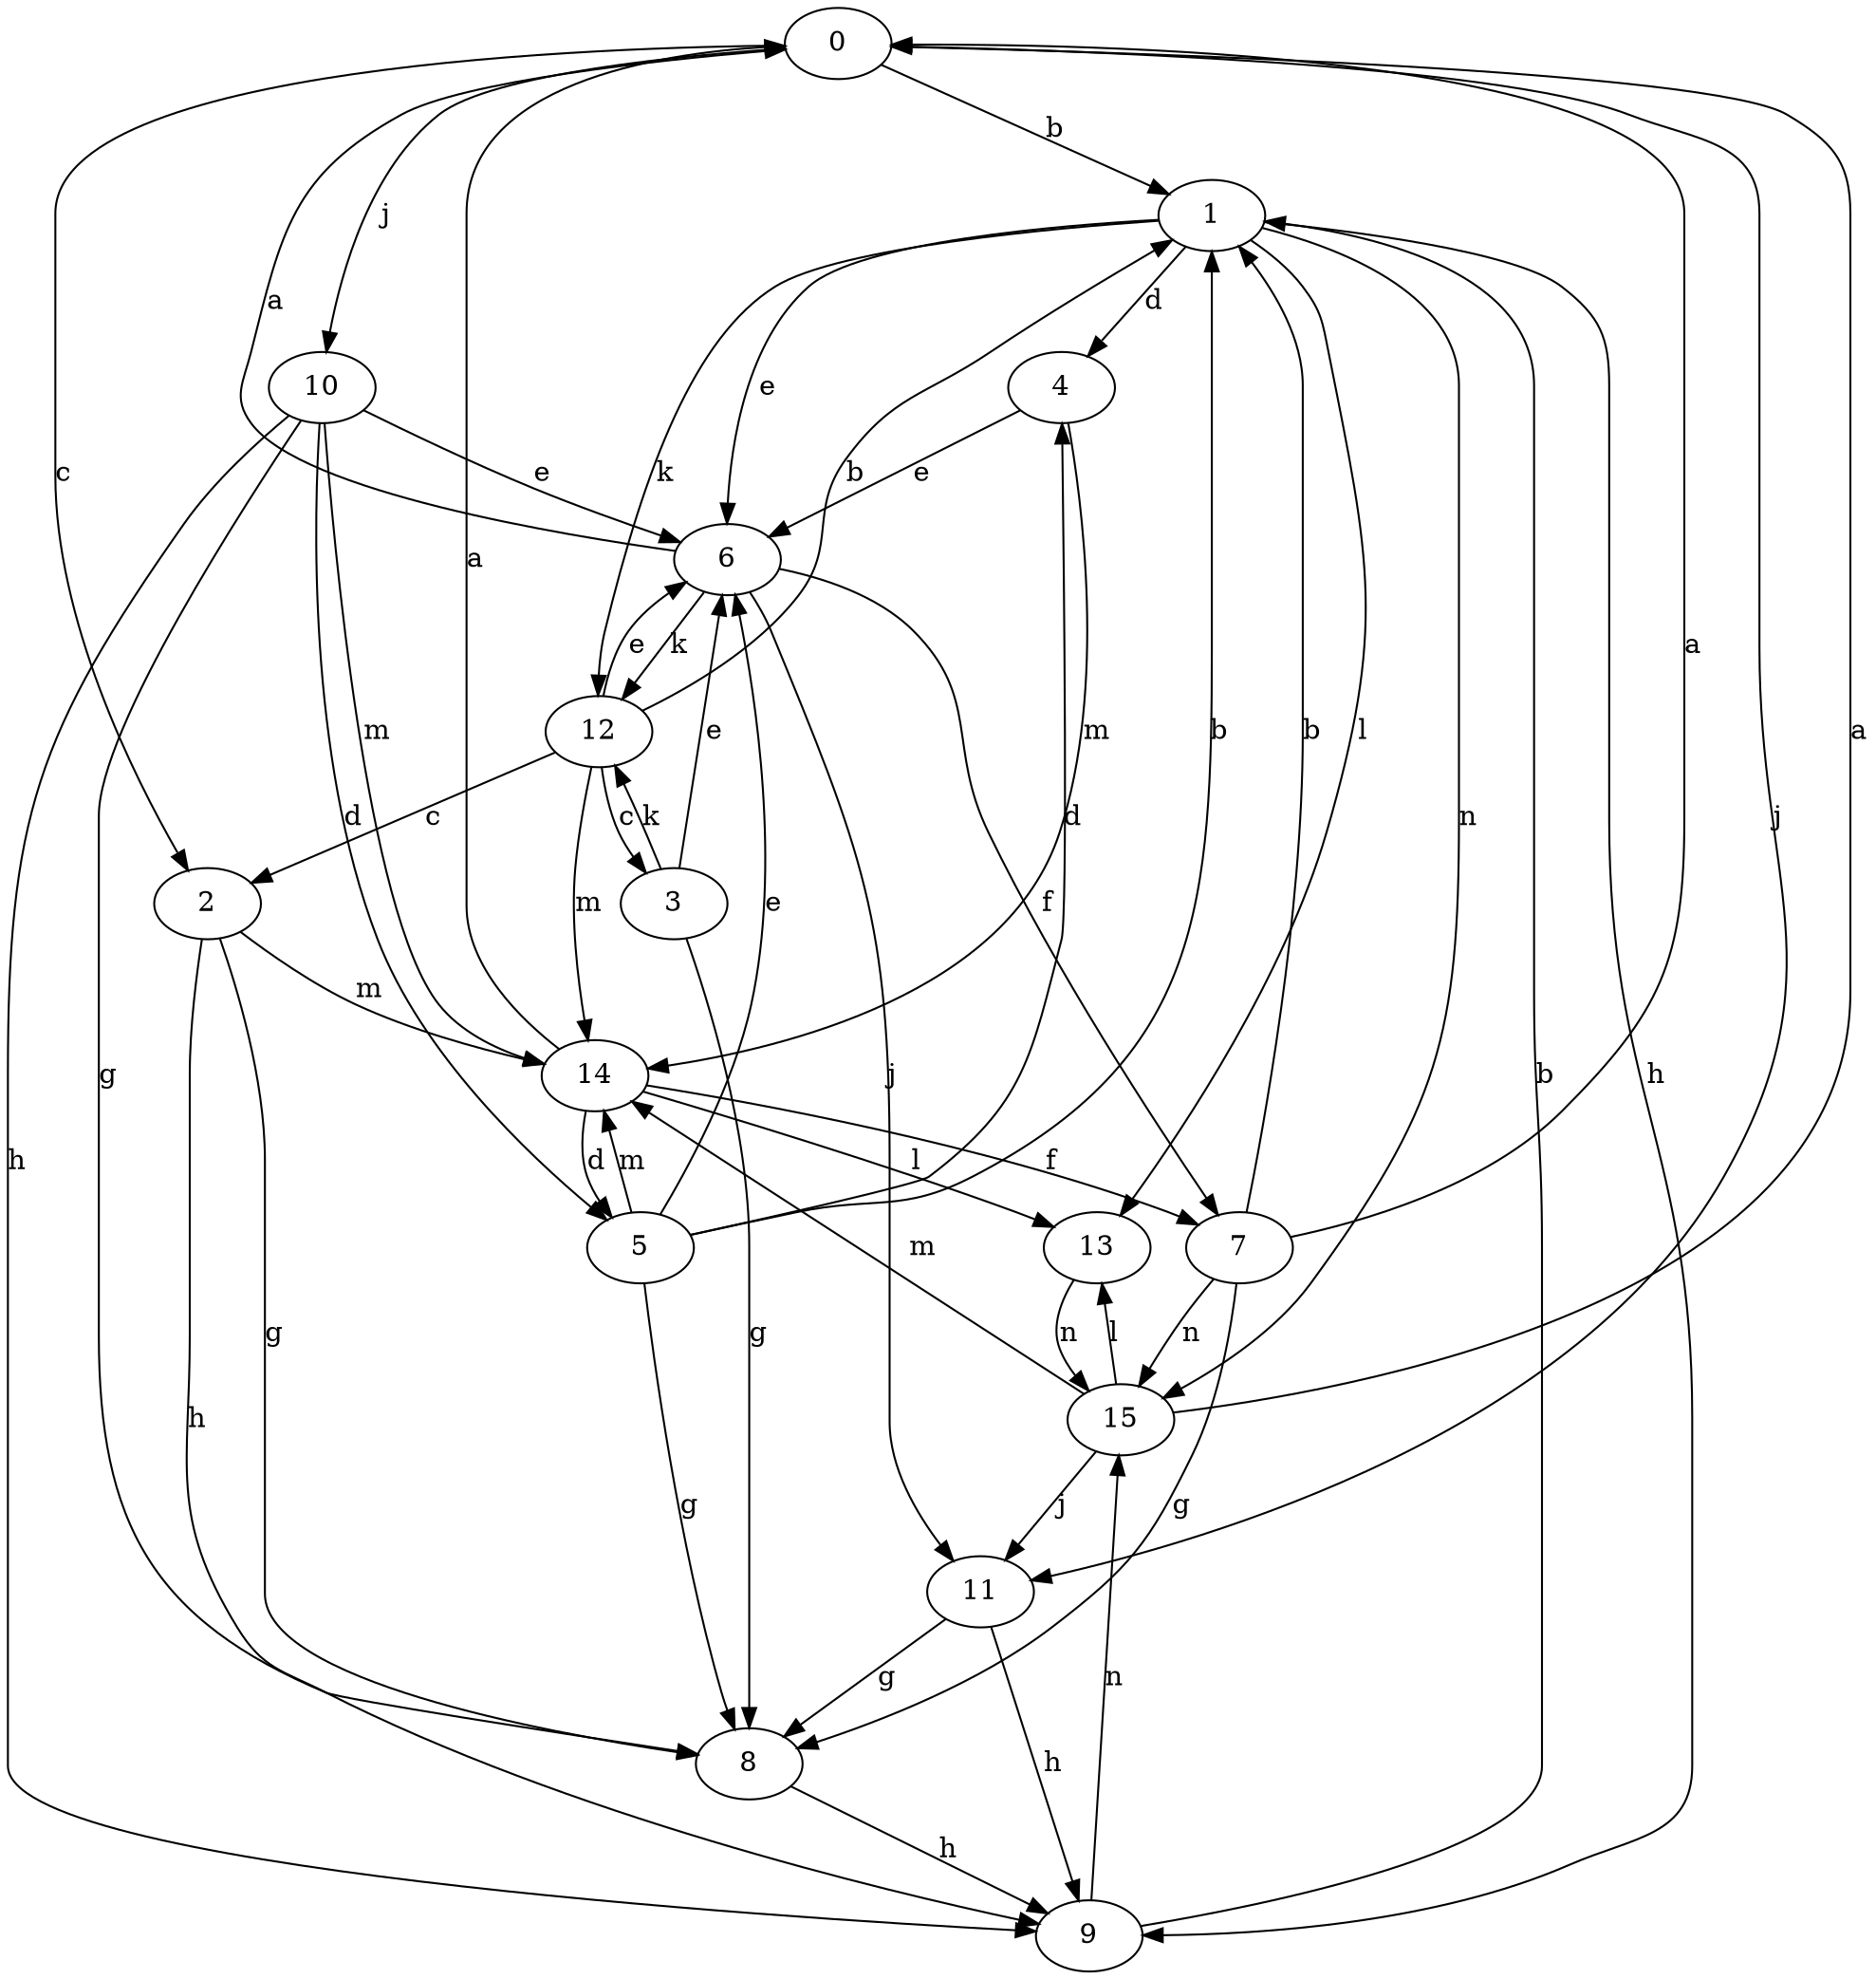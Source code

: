 strict digraph  {
0;
1;
2;
3;
4;
5;
6;
7;
8;
9;
10;
11;
12;
13;
14;
15;
0 -> 1  [label=b];
0 -> 2  [label=c];
0 -> 10  [label=j];
0 -> 11  [label=j];
1 -> 4  [label=d];
1 -> 6  [label=e];
1 -> 9  [label=h];
1 -> 12  [label=k];
1 -> 13  [label=l];
1 -> 15  [label=n];
2 -> 8  [label=g];
2 -> 9  [label=h];
2 -> 14  [label=m];
3 -> 6  [label=e];
3 -> 8  [label=g];
3 -> 12  [label=k];
4 -> 6  [label=e];
4 -> 14  [label=m];
5 -> 1  [label=b];
5 -> 4  [label=d];
5 -> 6  [label=e];
5 -> 8  [label=g];
5 -> 14  [label=m];
6 -> 0  [label=a];
6 -> 7  [label=f];
6 -> 11  [label=j];
6 -> 12  [label=k];
7 -> 0  [label=a];
7 -> 1  [label=b];
7 -> 8  [label=g];
7 -> 15  [label=n];
8 -> 9  [label=h];
9 -> 1  [label=b];
9 -> 15  [label=n];
10 -> 5  [label=d];
10 -> 6  [label=e];
10 -> 8  [label=g];
10 -> 9  [label=h];
10 -> 14  [label=m];
11 -> 8  [label=g];
11 -> 9  [label=h];
12 -> 1  [label=b];
12 -> 2  [label=c];
12 -> 3  [label=c];
12 -> 6  [label=e];
12 -> 14  [label=m];
13 -> 15  [label=n];
14 -> 0  [label=a];
14 -> 5  [label=d];
14 -> 7  [label=f];
14 -> 13  [label=l];
15 -> 0  [label=a];
15 -> 11  [label=j];
15 -> 13  [label=l];
15 -> 14  [label=m];
}
